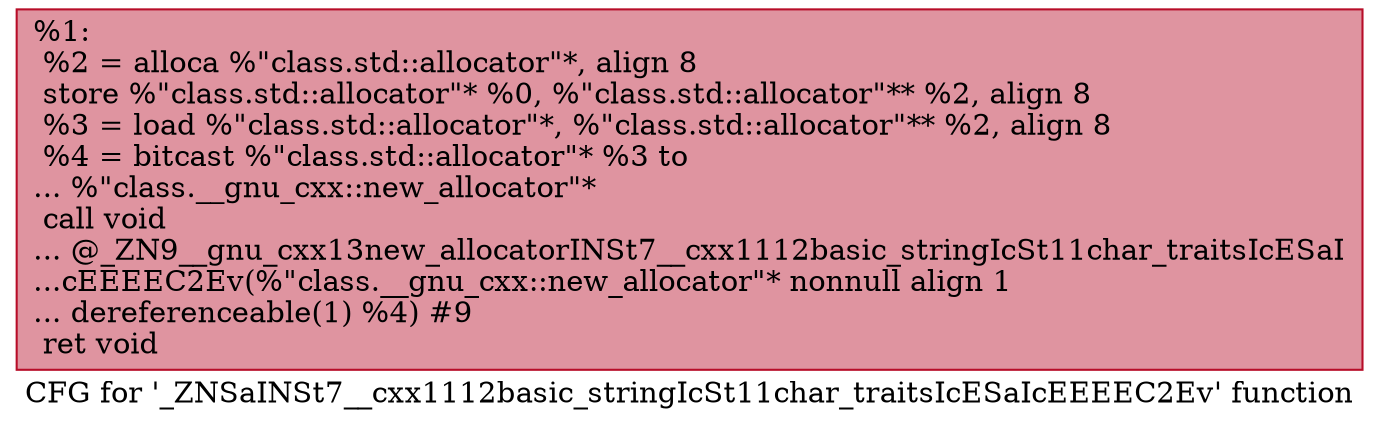digraph "CFG for '_ZNSaINSt7__cxx1112basic_stringIcSt11char_traitsIcESaIcEEEEC2Ev' function" {
	label="CFG for '_ZNSaINSt7__cxx1112basic_stringIcSt11char_traitsIcESaIcEEEEC2Ev' function";

	Node0x55b6b93dd5b0 [shape=record,color="#b70d28ff", style=filled, fillcolor="#b70d2870",label="{%1:\l  %2 = alloca %\"class.std::allocator\"*, align 8\l  store %\"class.std::allocator\"* %0, %\"class.std::allocator\"** %2, align 8\l  %3 = load %\"class.std::allocator\"*, %\"class.std::allocator\"** %2, align 8\l  %4 = bitcast %\"class.std::allocator\"* %3 to\l... %\"class.__gnu_cxx::new_allocator\"*\l  call void\l... @_ZN9__gnu_cxx13new_allocatorINSt7__cxx1112basic_stringIcSt11char_traitsIcESaI\l...cEEEEC2Ev(%\"class.__gnu_cxx::new_allocator\"* nonnull align 1\l... dereferenceable(1) %4) #9\l  ret void\l}"];
}
